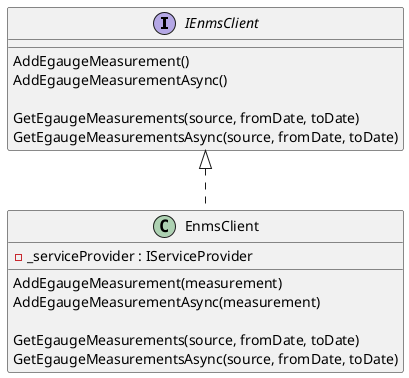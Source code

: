 @startuml

interface IEnmsClient {
  AddEgaugeMeasurement()
  AddEgaugeMeasurementAsync()

  GetEgaugeMeasurements(source, fromDate, toDate)
  GetEgaugeMeasurementsAsync(source, fromDate, toDate)
}

class EnmsClient implements IEnmsClient {
  -_serviceProvider : IServiceProvider

  AddEgaugeMeasurement(measurement)
  AddEgaugeMeasurementAsync(measurement)

  GetEgaugeMeasurements(source, fromDate, toDate)
  GetEgaugeMeasurementsAsync(source, fromDate, toDate)
}

@enduml
